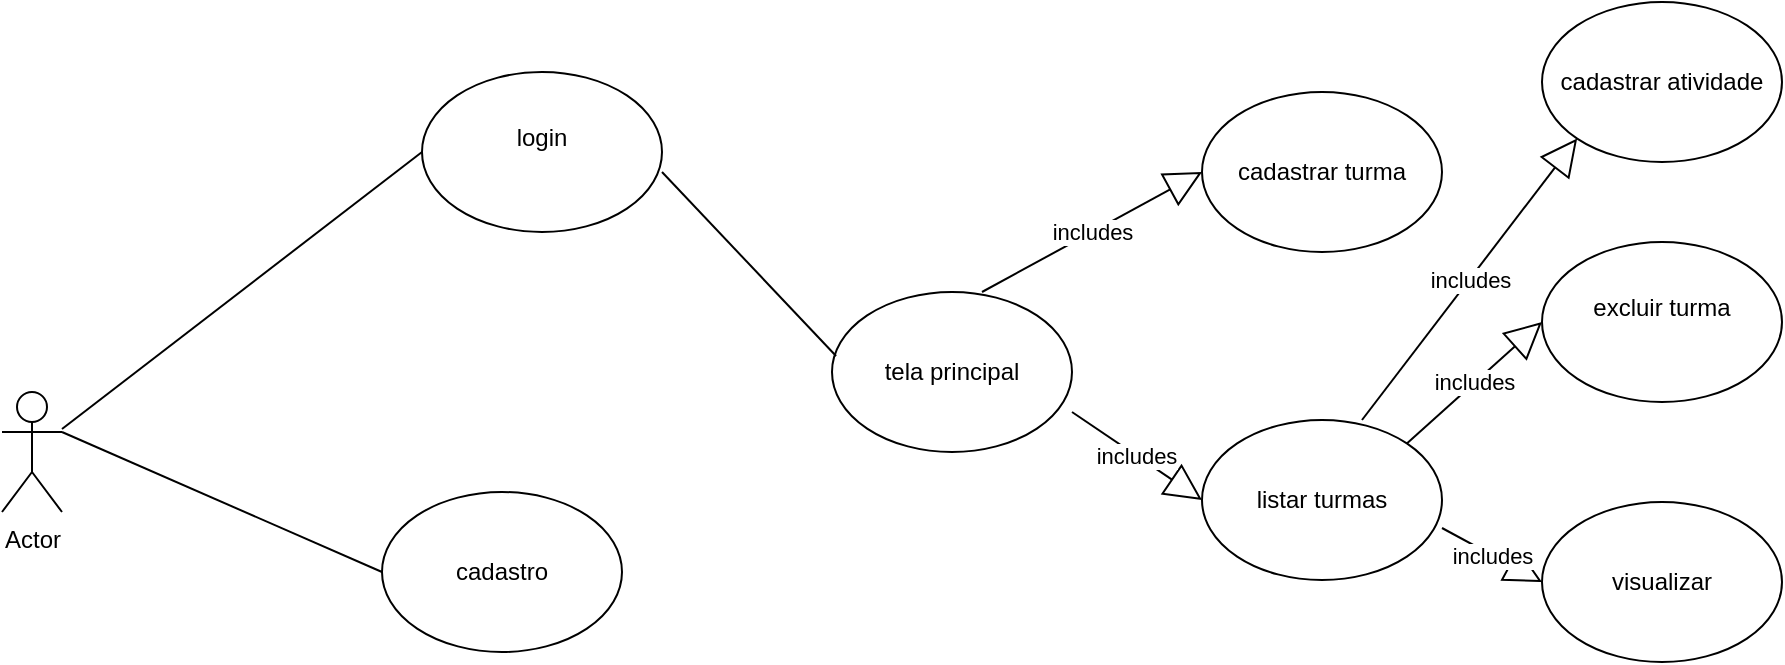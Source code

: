 <mxfile version="24.7.10">
  <diagram name="Página-1" id="3fJ0UxAWKdKCoCQMbOqF">
    <mxGraphModel dx="1434" dy="796" grid="1" gridSize="10" guides="1" tooltips="1" connect="1" arrows="1" fold="1" page="1" pageScale="1" pageWidth="1169" pageHeight="827" math="0" shadow="0">
      <root>
        <mxCell id="0" />
        <mxCell id="1" parent="0" />
        <mxCell id="2Xfj8Krulw1dhzmwN-oB-1" value="Actor" style="shape=umlActor;verticalLabelPosition=bottom;verticalAlign=top;html=1;outlineConnect=0;" vertex="1" parent="1">
          <mxGeometry x="140" y="355" width="30" height="60" as="geometry" />
        </mxCell>
        <mxCell id="2Xfj8Krulw1dhzmwN-oB-2" value="login&lt;div&gt;&lt;br&gt;&lt;/div&gt;" style="ellipse;whiteSpace=wrap;html=1;" vertex="1" parent="1">
          <mxGeometry x="350" y="195" width="120" height="80" as="geometry" />
        </mxCell>
        <mxCell id="2Xfj8Krulw1dhzmwN-oB-3" value="tela principal" style="ellipse;whiteSpace=wrap;html=1;" vertex="1" parent="1">
          <mxGeometry x="555" y="305" width="120" height="80" as="geometry" />
        </mxCell>
        <mxCell id="2Xfj8Krulw1dhzmwN-oB-4" value="cadastrar turma" style="ellipse;whiteSpace=wrap;html=1;" vertex="1" parent="1">
          <mxGeometry x="740" y="205" width="120" height="80" as="geometry" />
        </mxCell>
        <mxCell id="2Xfj8Krulw1dhzmwN-oB-5" value="listar turmas" style="ellipse;whiteSpace=wrap;html=1;" vertex="1" parent="1">
          <mxGeometry x="740" y="369" width="120" height="80" as="geometry" />
        </mxCell>
        <mxCell id="2Xfj8Krulw1dhzmwN-oB-6" value="excluir turma&lt;div&gt;&lt;br&gt;&lt;/div&gt;" style="ellipse;whiteSpace=wrap;html=1;" vertex="1" parent="1">
          <mxGeometry x="910" y="280" width="120" height="80" as="geometry" />
        </mxCell>
        <mxCell id="2Xfj8Krulw1dhzmwN-oB-7" value="visualizar" style="ellipse;whiteSpace=wrap;html=1;" vertex="1" parent="1">
          <mxGeometry x="910" y="410" width="120" height="80" as="geometry" />
        </mxCell>
        <mxCell id="2Xfj8Krulw1dhzmwN-oB-8" value="cadastrar atividade" style="ellipse;whiteSpace=wrap;html=1;" vertex="1" parent="1">
          <mxGeometry x="910" y="160" width="120" height="80" as="geometry" />
        </mxCell>
        <mxCell id="2Xfj8Krulw1dhzmwN-oB-10" value="" style="endArrow=none;html=1;rounded=0;entryX=0;entryY=0.5;entryDx=0;entryDy=0;" edge="1" parent="1" source="2Xfj8Krulw1dhzmwN-oB-1" target="2Xfj8Krulw1dhzmwN-oB-2">
          <mxGeometry relative="1" as="geometry">
            <mxPoint x="260" y="395" as="sourcePoint" />
            <mxPoint x="420" y="394.5" as="targetPoint" />
          </mxGeometry>
        </mxCell>
        <mxCell id="2Xfj8Krulw1dhzmwN-oB-12" value="cadastro" style="ellipse;whiteSpace=wrap;html=1;" vertex="1" parent="1">
          <mxGeometry x="330" y="405" width="120" height="80" as="geometry" />
        </mxCell>
        <mxCell id="2Xfj8Krulw1dhzmwN-oB-16" value="" style="endArrow=none;html=1;rounded=0;entryX=0;entryY=0.5;entryDx=0;entryDy=0;" edge="1" parent="1" target="2Xfj8Krulw1dhzmwN-oB-12">
          <mxGeometry width="50" height="50" relative="1" as="geometry">
            <mxPoint x="170" y="375" as="sourcePoint" />
            <mxPoint x="220" y="325" as="targetPoint" />
          </mxGeometry>
        </mxCell>
        <mxCell id="2Xfj8Krulw1dhzmwN-oB-18" value="" style="endArrow=none;html=1;rounded=0;entryX=0.017;entryY=0.4;entryDx=0;entryDy=0;entryPerimeter=0;" edge="1" parent="1" target="2Xfj8Krulw1dhzmwN-oB-3">
          <mxGeometry width="50" height="50" relative="1" as="geometry">
            <mxPoint x="470" y="245" as="sourcePoint" />
            <mxPoint x="520" y="195" as="targetPoint" />
          </mxGeometry>
        </mxCell>
        <mxCell id="2Xfj8Krulw1dhzmwN-oB-19" value="includes" style="endArrow=block;endSize=16;endFill=0;html=1;rounded=0;entryX=0;entryY=0.5;entryDx=0;entryDy=0;" edge="1" parent="1" target="2Xfj8Krulw1dhzmwN-oB-4">
          <mxGeometry width="160" relative="1" as="geometry">
            <mxPoint x="630" y="305" as="sourcePoint" />
            <mxPoint x="790" y="305" as="targetPoint" />
          </mxGeometry>
        </mxCell>
        <mxCell id="2Xfj8Krulw1dhzmwN-oB-20" value="includes" style="endArrow=block;endSize=16;endFill=0;html=1;rounded=0;entryX=0;entryY=0.5;entryDx=0;entryDy=0;" edge="1" parent="1" target="2Xfj8Krulw1dhzmwN-oB-5">
          <mxGeometry width="160" relative="1" as="geometry">
            <mxPoint x="675" y="365" as="sourcePoint" />
            <mxPoint x="785" y="305" as="targetPoint" />
          </mxGeometry>
        </mxCell>
        <mxCell id="2Xfj8Krulw1dhzmwN-oB-21" value="includes" style="endArrow=block;endSize=16;endFill=0;html=1;rounded=0;entryX=0;entryY=0.5;entryDx=0;entryDy=0;" edge="1" parent="1" target="2Xfj8Krulw1dhzmwN-oB-7">
          <mxGeometry width="160" relative="1" as="geometry">
            <mxPoint x="860" y="423" as="sourcePoint" />
            <mxPoint x="925" y="467" as="targetPoint" />
          </mxGeometry>
        </mxCell>
        <mxCell id="2Xfj8Krulw1dhzmwN-oB-22" value="includes" style="endArrow=block;endSize=16;endFill=0;html=1;rounded=0;entryX=0;entryY=0.5;entryDx=0;entryDy=0;exitX=1;exitY=0;exitDx=0;exitDy=0;" edge="1" parent="1" source="2Xfj8Krulw1dhzmwN-oB-5" target="2Xfj8Krulw1dhzmwN-oB-6">
          <mxGeometry width="160" relative="1" as="geometry">
            <mxPoint x="860" y="355" as="sourcePoint" />
            <mxPoint x="910" y="382" as="targetPoint" />
          </mxGeometry>
        </mxCell>
        <mxCell id="2Xfj8Krulw1dhzmwN-oB-23" value="includes" style="endArrow=block;endSize=16;endFill=0;html=1;rounded=0;entryX=0;entryY=1;entryDx=0;entryDy=0;exitX=1;exitY=0;exitDx=0;exitDy=0;" edge="1" parent="1" target="2Xfj8Krulw1dhzmwN-oB-8">
          <mxGeometry width="160" relative="1" as="geometry">
            <mxPoint x="820" y="369" as="sourcePoint" />
            <mxPoint x="888" y="308" as="targetPoint" />
          </mxGeometry>
        </mxCell>
      </root>
    </mxGraphModel>
  </diagram>
</mxfile>
